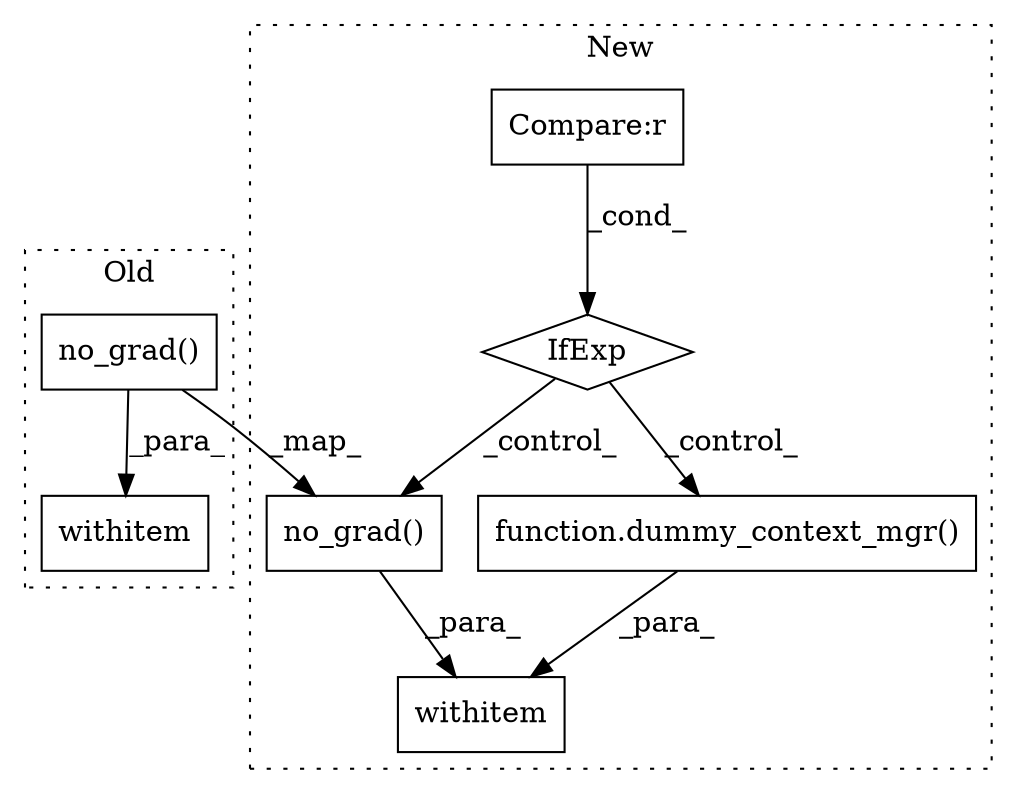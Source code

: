 digraph G {
subgraph cluster0 {
1 [label="withitem" a="49" s="42040" l="5" shape="box"];
7 [label="no_grad()" a="75" s="42040" l="15" shape="box"];
label = "Old";
style="dotted";
}
subgraph cluster1 {
2 [label="function.dummy_context_mgr()" a="75" s="42206" l="19" shape="box"];
3 [label="Compare:r" a="40" s="42177" l="23" shape="box"];
4 [label="withitem" a="49" s="42158" l="5" shape="box"];
5 [label="IfExp" a="51" s="42173,42200" l="4,6" shape="diamond"];
6 [label="no_grad()" a="75" s="42158" l="15" shape="box"];
label = "New";
style="dotted";
}
2 -> 4 [label="_para_"];
3 -> 5 [label="_cond_"];
5 -> 6 [label="_control_"];
5 -> 2 [label="_control_"];
6 -> 4 [label="_para_"];
7 -> 1 [label="_para_"];
7 -> 6 [label="_map_"];
}